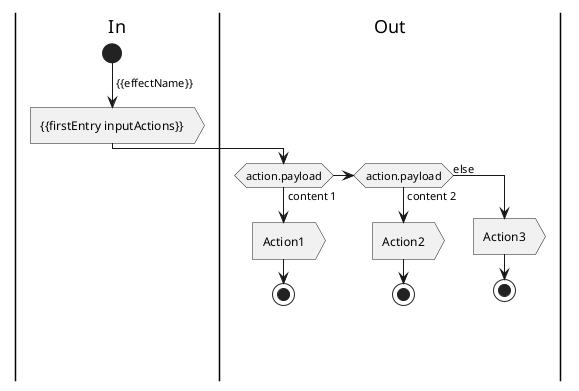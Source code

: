 @startuml
|In|
start
-> {{effectName}};
:{{firstEntry inputActions}}>
|Out|
if (action.payload) then (content 1)
  :Action1>
  stop
elseif (action.payload) then (content 2)
  :Action2>
  stop
else (else)
  :Action3>
  stop
endif
@enduml
